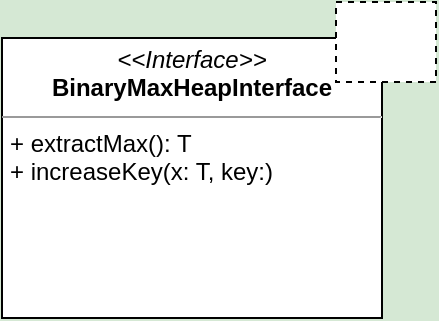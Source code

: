 <mxfile version="20.3.0" type="device"><diagram id="6H1o8x0Nd4ZqUYlWY1QI" name="Page-1"><mxGraphModel dx="1102" dy="505" grid="1" gridSize="10" guides="1" tooltips="1" connect="1" arrows="1" fold="1" page="0" pageScale="1" pageWidth="827" pageHeight="1169" background="#D5E8D4" math="0" shadow="0"><root><mxCell id="0"/><mxCell id="1" parent="0"/><mxCell id="DI15VH2k5VVUtXZn3xLL-4" value="&lt;p style=&quot;margin:0px;margin-top:4px;text-align:center;&quot;&gt;&lt;i&gt;&amp;lt;&amp;lt;Interface&amp;gt;&amp;gt;&lt;/i&gt;&lt;br&gt;&lt;b&gt;BinaryMaxHeapInterface&lt;/b&gt;&lt;/p&gt;&lt;hr size=&quot;1&quot;&gt;&lt;p style=&quot;margin:0px;margin-left:4px;&quot;&gt;+ extractMax(): T&lt;br&gt;+ increaseKey(x: T, key:)&lt;/p&gt;" style="verticalAlign=top;align=left;overflow=fill;fontSize=12;fontFamily=Helvetica;html=1;" vertex="1" parent="1"><mxGeometry x="105" y="461" width="190" height="140" as="geometry"/></mxCell><mxCell id="DI15VH2k5VVUtXZn3xLL-6" value="" style="rounded=0;whiteSpace=wrap;html=1;autosize=1;dashed=1;" vertex="1" parent="1"><mxGeometry x="272" y="443" width="50" height="40" as="geometry"/></mxCell></root></mxGraphModel></diagram></mxfile>